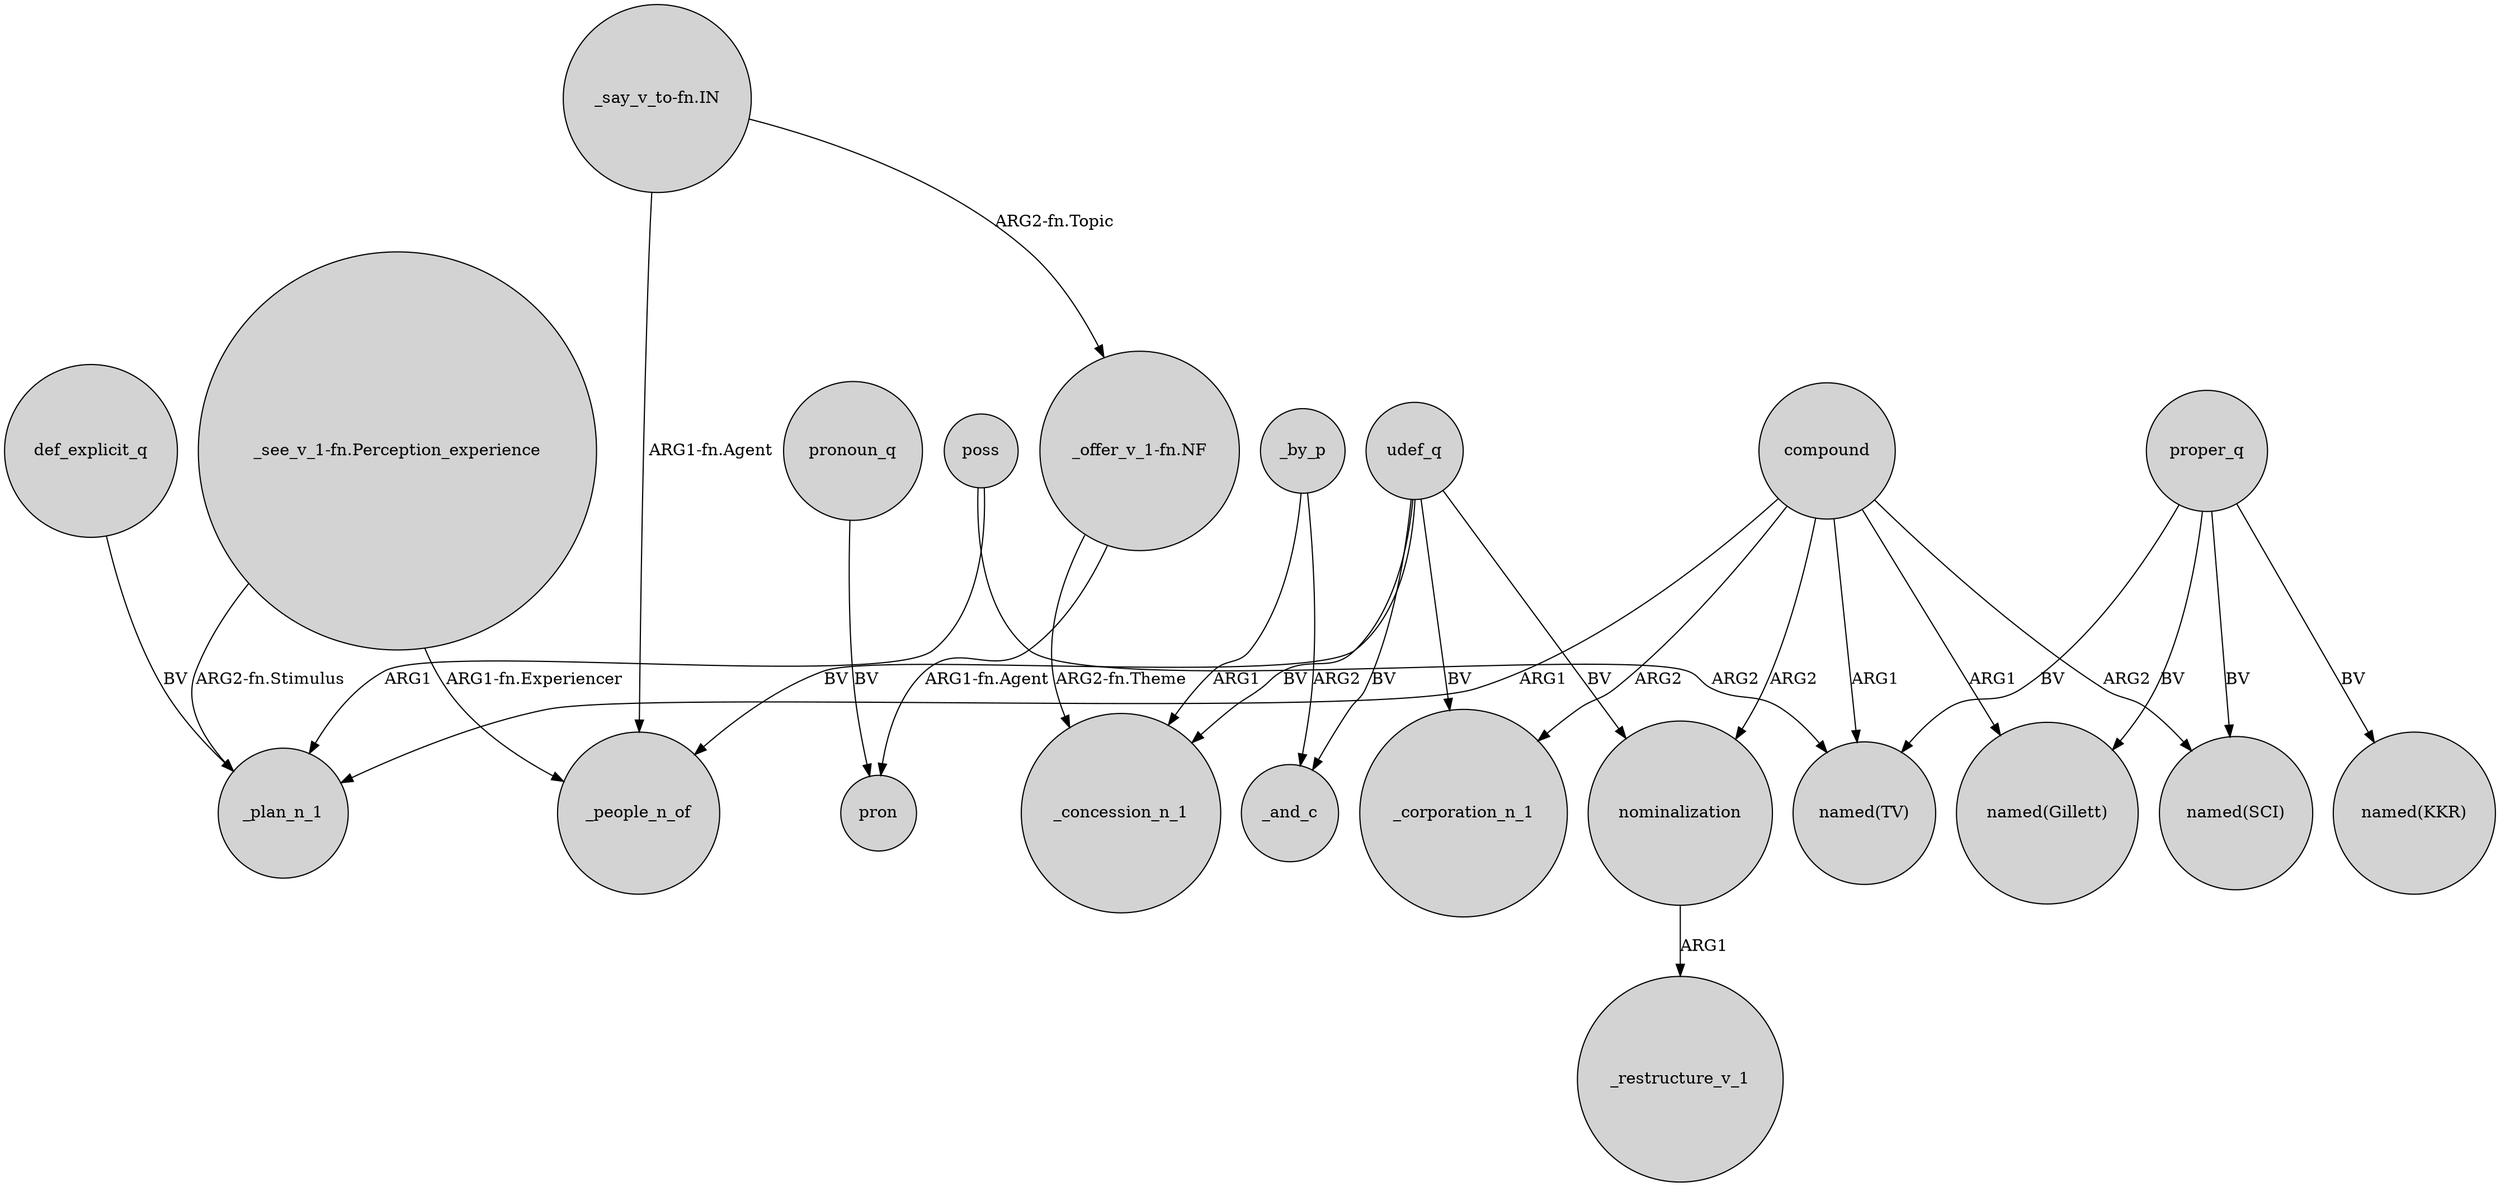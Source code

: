 digraph {
	node [shape=circle style=filled]
	poss -> _plan_n_1 [label=ARG1]
	def_explicit_q -> _plan_n_1 [label=BV]
	"_offer_v_1-fn.NF" -> _concession_n_1 [label="ARG2-fn.Theme"]
	compound -> _corporation_n_1 [label=ARG2]
	poss -> "named(TV)" [label=ARG2]
	compound -> _plan_n_1 [label=ARG1]
	compound -> nominalization [label=ARG2]
	proper_q -> "named(KKR)" [label=BV]
	proper_q -> "named(TV)" [label=BV]
	"_say_v_to-fn.IN" -> "_offer_v_1-fn.NF" [label="ARG2-fn.Topic"]
	nominalization -> _restructure_v_1 [label=ARG1]
	_by_p -> _and_c [label=ARG2]
	pronoun_q -> pron [label=BV]
	"_say_v_to-fn.IN" -> _people_n_of [label="ARG1-fn.Agent"]
	udef_q -> _people_n_of [label=BV]
	_by_p -> _concession_n_1 [label=ARG1]
	udef_q -> _corporation_n_1 [label=BV]
	udef_q -> _concession_n_1 [label=BV]
	compound -> "named(SCI)" [label=ARG2]
	udef_q -> nominalization [label=BV]
	proper_q -> "named(Gillett)" [label=BV]
	"_see_v_1-fn.Perception_experience" -> _people_n_of [label="ARG1-fn.Experiencer"]
	"_see_v_1-fn.Perception_experience" -> _plan_n_1 [label="ARG2-fn.Stimulus"]
	udef_q -> _and_c [label=BV]
	compound -> "named(Gillett)" [label=ARG1]
	compound -> "named(TV)" [label=ARG1]
	proper_q -> "named(SCI)" [label=BV]
	"_offer_v_1-fn.NF" -> pron [label="ARG1-fn.Agent"]
}
